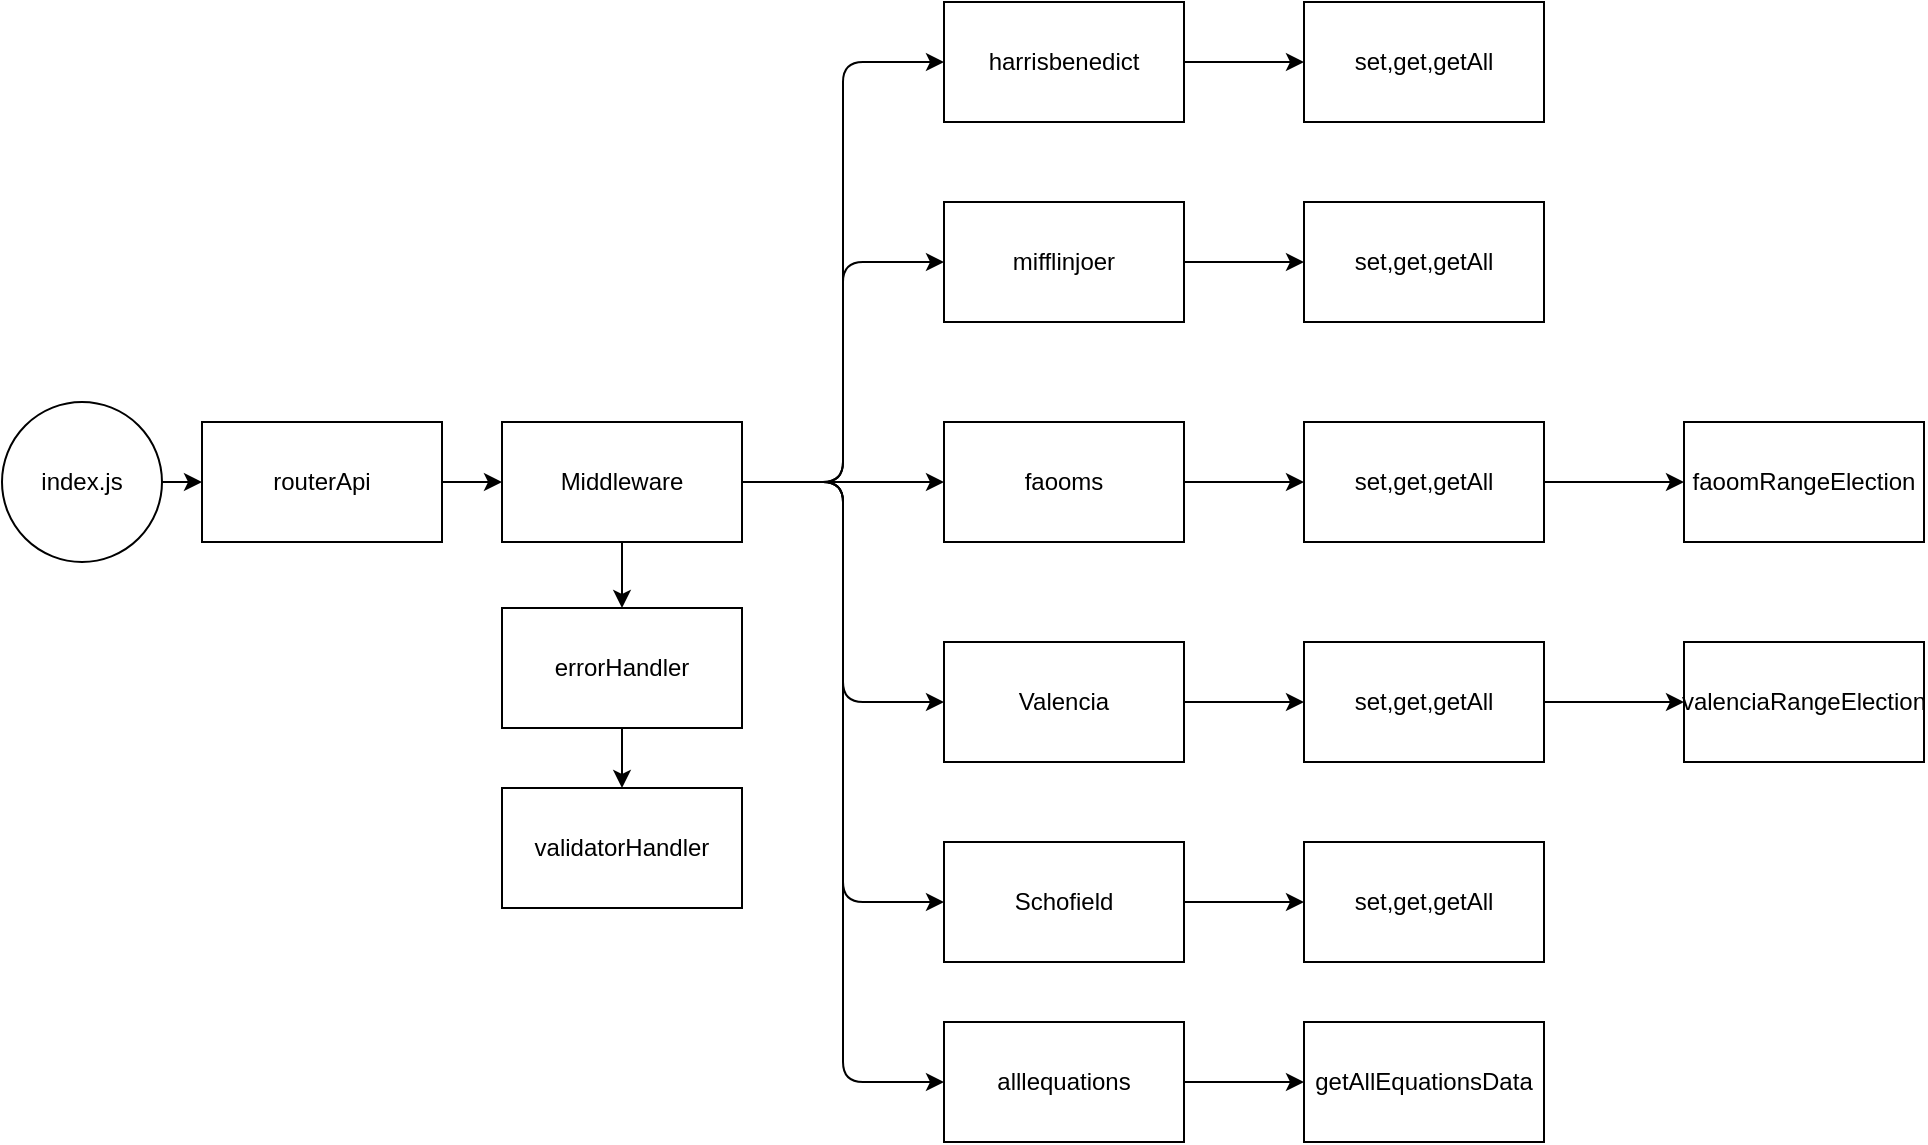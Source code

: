 <mxfile>
    <diagram id="BRNHQzkDLdHa_XJIqkm2" name="Page-1">
        <mxGraphModel dx="1129" dy="578" grid="1" gridSize="10" guides="1" tooltips="1" connect="1" arrows="1" fold="1" page="1" pageScale="1" pageWidth="1100" pageHeight="850" math="0" shadow="0">
            <root>
                <mxCell id="0"/>
                <mxCell id="1" parent="0"/>
                <mxCell id="41" value="" style="edgeStyle=orthogonalEdgeStyle;html=1;entryX=0;entryY=0.5;entryDx=0;entryDy=0;" edge="1" parent="1" source="2" target="40">
                    <mxGeometry relative="1" as="geometry"/>
                </mxCell>
                <mxCell id="2" value="index.js" style="ellipse;whiteSpace=wrap;html=1;aspect=fixed;" vertex="1" parent="1">
                    <mxGeometry x="10" y="310" width="80" height="80" as="geometry"/>
                </mxCell>
                <mxCell id="7" style="edgeStyle=orthogonalEdgeStyle;html=1;exitX=1;exitY=0.5;exitDx=0;exitDy=0;entryX=0;entryY=0.5;entryDx=0;entryDy=0;" edge="1" parent="1" source="3" target="4">
                    <mxGeometry relative="1" as="geometry"/>
                </mxCell>
                <mxCell id="9" style="edgeStyle=orthogonalEdgeStyle;html=1;exitX=1;exitY=0.5;exitDx=0;exitDy=0;entryX=0;entryY=0.5;entryDx=0;entryDy=0;" edge="1" parent="1" source="3" target="5">
                    <mxGeometry relative="1" as="geometry"/>
                </mxCell>
                <mxCell id="10" style="edgeStyle=orthogonalEdgeStyle;html=1;exitX=1;exitY=0.5;exitDx=0;exitDy=0;" edge="1" parent="1" source="3" target="8">
                    <mxGeometry relative="1" as="geometry"/>
                </mxCell>
                <mxCell id="12" style="edgeStyle=orthogonalEdgeStyle;html=1;exitX=1;exitY=0.5;exitDx=0;exitDy=0;entryX=0;entryY=0.5;entryDx=0;entryDy=0;" edge="1" parent="1" source="3" target="11">
                    <mxGeometry relative="1" as="geometry"/>
                </mxCell>
                <mxCell id="14" style="edgeStyle=orthogonalEdgeStyle;html=1;exitX=1;exitY=0.5;exitDx=0;exitDy=0;entryX=0;entryY=0.5;entryDx=0;entryDy=0;" edge="1" parent="1" source="3" target="13">
                    <mxGeometry relative="1" as="geometry"/>
                </mxCell>
                <mxCell id="33" style="edgeStyle=orthogonalEdgeStyle;html=1;exitX=1;exitY=0.5;exitDx=0;exitDy=0;entryX=0;entryY=0.5;entryDx=0;entryDy=0;" edge="1" parent="1" source="3" target="32">
                    <mxGeometry relative="1" as="geometry"/>
                </mxCell>
                <mxCell id="37" style="edgeStyle=orthogonalEdgeStyle;html=1;exitX=0.5;exitY=1;exitDx=0;exitDy=0;entryX=0.5;entryY=0;entryDx=0;entryDy=0;" edge="1" parent="1" source="3" target="36">
                    <mxGeometry relative="1" as="geometry"/>
                </mxCell>
                <mxCell id="3" value="Middleware" style="rounded=0;whiteSpace=wrap;html=1;" vertex="1" parent="1">
                    <mxGeometry x="260" y="320" width="120" height="60" as="geometry"/>
                </mxCell>
                <mxCell id="17" style="edgeStyle=orthogonalEdgeStyle;html=1;exitX=1;exitY=0.5;exitDx=0;exitDy=0;entryX=0;entryY=0.5;entryDx=0;entryDy=0;" edge="1" parent="1" source="4" target="15">
                    <mxGeometry relative="1" as="geometry"/>
                </mxCell>
                <mxCell id="4" value="harrisbenedict" style="rounded=0;whiteSpace=wrap;html=1;" vertex="1" parent="1">
                    <mxGeometry x="481" y="110" width="120" height="60" as="geometry"/>
                </mxCell>
                <mxCell id="23" style="edgeStyle=orthogonalEdgeStyle;html=1;exitX=1;exitY=0.5;exitDx=0;exitDy=0;entryX=0;entryY=0.5;entryDx=0;entryDy=0;" edge="1" parent="1" source="5" target="19">
                    <mxGeometry relative="1" as="geometry"/>
                </mxCell>
                <mxCell id="5" value="mifflinjoer" style="rounded=0;whiteSpace=wrap;html=1;" vertex="1" parent="1">
                    <mxGeometry x="481" y="210" width="120" height="60" as="geometry"/>
                </mxCell>
                <mxCell id="24" style="edgeStyle=orthogonalEdgeStyle;html=1;exitX=1;exitY=0.5;exitDx=0;exitDy=0;" edge="1" parent="1" source="8" target="20">
                    <mxGeometry relative="1" as="geometry"/>
                </mxCell>
                <mxCell id="8" value="faooms" style="rounded=0;whiteSpace=wrap;html=1;" vertex="1" parent="1">
                    <mxGeometry x="481" y="320" width="120" height="60" as="geometry"/>
                </mxCell>
                <mxCell id="25" style="edgeStyle=orthogonalEdgeStyle;html=1;exitX=1;exitY=0.5;exitDx=0;exitDy=0;entryX=0;entryY=0.5;entryDx=0;entryDy=0;" edge="1" parent="1" source="11" target="21">
                    <mxGeometry relative="1" as="geometry"/>
                </mxCell>
                <mxCell id="11" value="Valencia" style="rounded=0;whiteSpace=wrap;html=1;" vertex="1" parent="1">
                    <mxGeometry x="481" y="430" width="120" height="60" as="geometry"/>
                </mxCell>
                <mxCell id="26" style="edgeStyle=orthogonalEdgeStyle;html=1;exitX=1;exitY=0.5;exitDx=0;exitDy=0;entryX=0;entryY=0.5;entryDx=0;entryDy=0;" edge="1" parent="1" source="13" target="22">
                    <mxGeometry relative="1" as="geometry"/>
                </mxCell>
                <mxCell id="13" value="Schofield" style="rounded=0;whiteSpace=wrap;html=1;" vertex="1" parent="1">
                    <mxGeometry x="481" y="530" width="120" height="60" as="geometry"/>
                </mxCell>
                <mxCell id="15" value="set,get,getAll" style="rounded=0;whiteSpace=wrap;html=1;" vertex="1" parent="1">
                    <mxGeometry x="661" y="110" width="120" height="60" as="geometry"/>
                </mxCell>
                <mxCell id="19" value="set,get,getAll" style="rounded=0;whiteSpace=wrap;html=1;" vertex="1" parent="1">
                    <mxGeometry x="661" y="210" width="120" height="60" as="geometry"/>
                </mxCell>
                <mxCell id="29" style="edgeStyle=orthogonalEdgeStyle;html=1;exitX=1;exitY=0.5;exitDx=0;exitDy=0;entryX=0;entryY=0.5;entryDx=0;entryDy=0;" edge="1" parent="1" source="20" target="27">
                    <mxGeometry relative="1" as="geometry"/>
                </mxCell>
                <mxCell id="20" value="set,get,getAll" style="rounded=0;whiteSpace=wrap;html=1;" vertex="1" parent="1">
                    <mxGeometry x="661" y="320" width="120" height="60" as="geometry"/>
                </mxCell>
                <mxCell id="31" style="edgeStyle=orthogonalEdgeStyle;html=1;exitX=1;exitY=0.5;exitDx=0;exitDy=0;" edge="1" parent="1" source="21" target="30">
                    <mxGeometry relative="1" as="geometry"/>
                </mxCell>
                <mxCell id="21" value="set,get,getAll" style="rounded=0;whiteSpace=wrap;html=1;" vertex="1" parent="1">
                    <mxGeometry x="661" y="430" width="120" height="60" as="geometry"/>
                </mxCell>
                <mxCell id="22" value="set,get,getAll" style="rounded=0;whiteSpace=wrap;html=1;" vertex="1" parent="1">
                    <mxGeometry x="661" y="530" width="120" height="60" as="geometry"/>
                </mxCell>
                <mxCell id="27" value="faoomRangeElection" style="rounded=0;whiteSpace=wrap;html=1;" vertex="1" parent="1">
                    <mxGeometry x="851" y="320" width="120" height="60" as="geometry"/>
                </mxCell>
                <mxCell id="30" value="valenciaRangeElection" style="rounded=0;whiteSpace=wrap;html=1;" vertex="1" parent="1">
                    <mxGeometry x="851" y="430" width="120" height="60" as="geometry"/>
                </mxCell>
                <mxCell id="35" style="edgeStyle=orthogonalEdgeStyle;html=1;exitX=1;exitY=0.5;exitDx=0;exitDy=0;entryX=0;entryY=0.5;entryDx=0;entryDy=0;" edge="1" parent="1" source="32" target="34">
                    <mxGeometry relative="1" as="geometry"/>
                </mxCell>
                <mxCell id="32" value="alllequations" style="rounded=0;whiteSpace=wrap;html=1;" vertex="1" parent="1">
                    <mxGeometry x="481" y="620" width="120" height="60" as="geometry"/>
                </mxCell>
                <mxCell id="34" value="getAllEquationsData" style="rounded=0;whiteSpace=wrap;html=1;" vertex="1" parent="1">
                    <mxGeometry x="661" y="620" width="120" height="60" as="geometry"/>
                </mxCell>
                <mxCell id="39" style="edgeStyle=orthogonalEdgeStyle;html=1;exitX=0.5;exitY=1;exitDx=0;exitDy=0;" edge="1" parent="1" source="36" target="38">
                    <mxGeometry relative="1" as="geometry"/>
                </mxCell>
                <mxCell id="36" value="errorHandler" style="rounded=0;whiteSpace=wrap;html=1;" vertex="1" parent="1">
                    <mxGeometry x="260" y="413" width="120" height="60" as="geometry"/>
                </mxCell>
                <mxCell id="38" value="validatorHandler" style="rounded=0;whiteSpace=wrap;html=1;" vertex="1" parent="1">
                    <mxGeometry x="260" y="503" width="120" height="60" as="geometry"/>
                </mxCell>
                <mxCell id="42" style="edgeStyle=orthogonalEdgeStyle;html=1;exitX=1;exitY=0.5;exitDx=0;exitDy=0;entryX=0;entryY=0.5;entryDx=0;entryDy=0;" edge="1" parent="1" source="40" target="3">
                    <mxGeometry relative="1" as="geometry"/>
                </mxCell>
                <mxCell id="40" value="routerApi" style="rounded=0;whiteSpace=wrap;html=1;" vertex="1" parent="1">
                    <mxGeometry x="110" y="320" width="120" height="60" as="geometry"/>
                </mxCell>
            </root>
        </mxGraphModel>
    </diagram>
</mxfile>